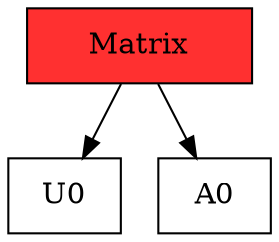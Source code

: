 digraph a{
node[shape=box];
C01536848[ label = "Matrix", width = 1.5, style = filled, fillcolor = firebrick1, group = 1 ];
C01536848->U0


C01536848->A0
{rank = same;
C01536848;
}




}
